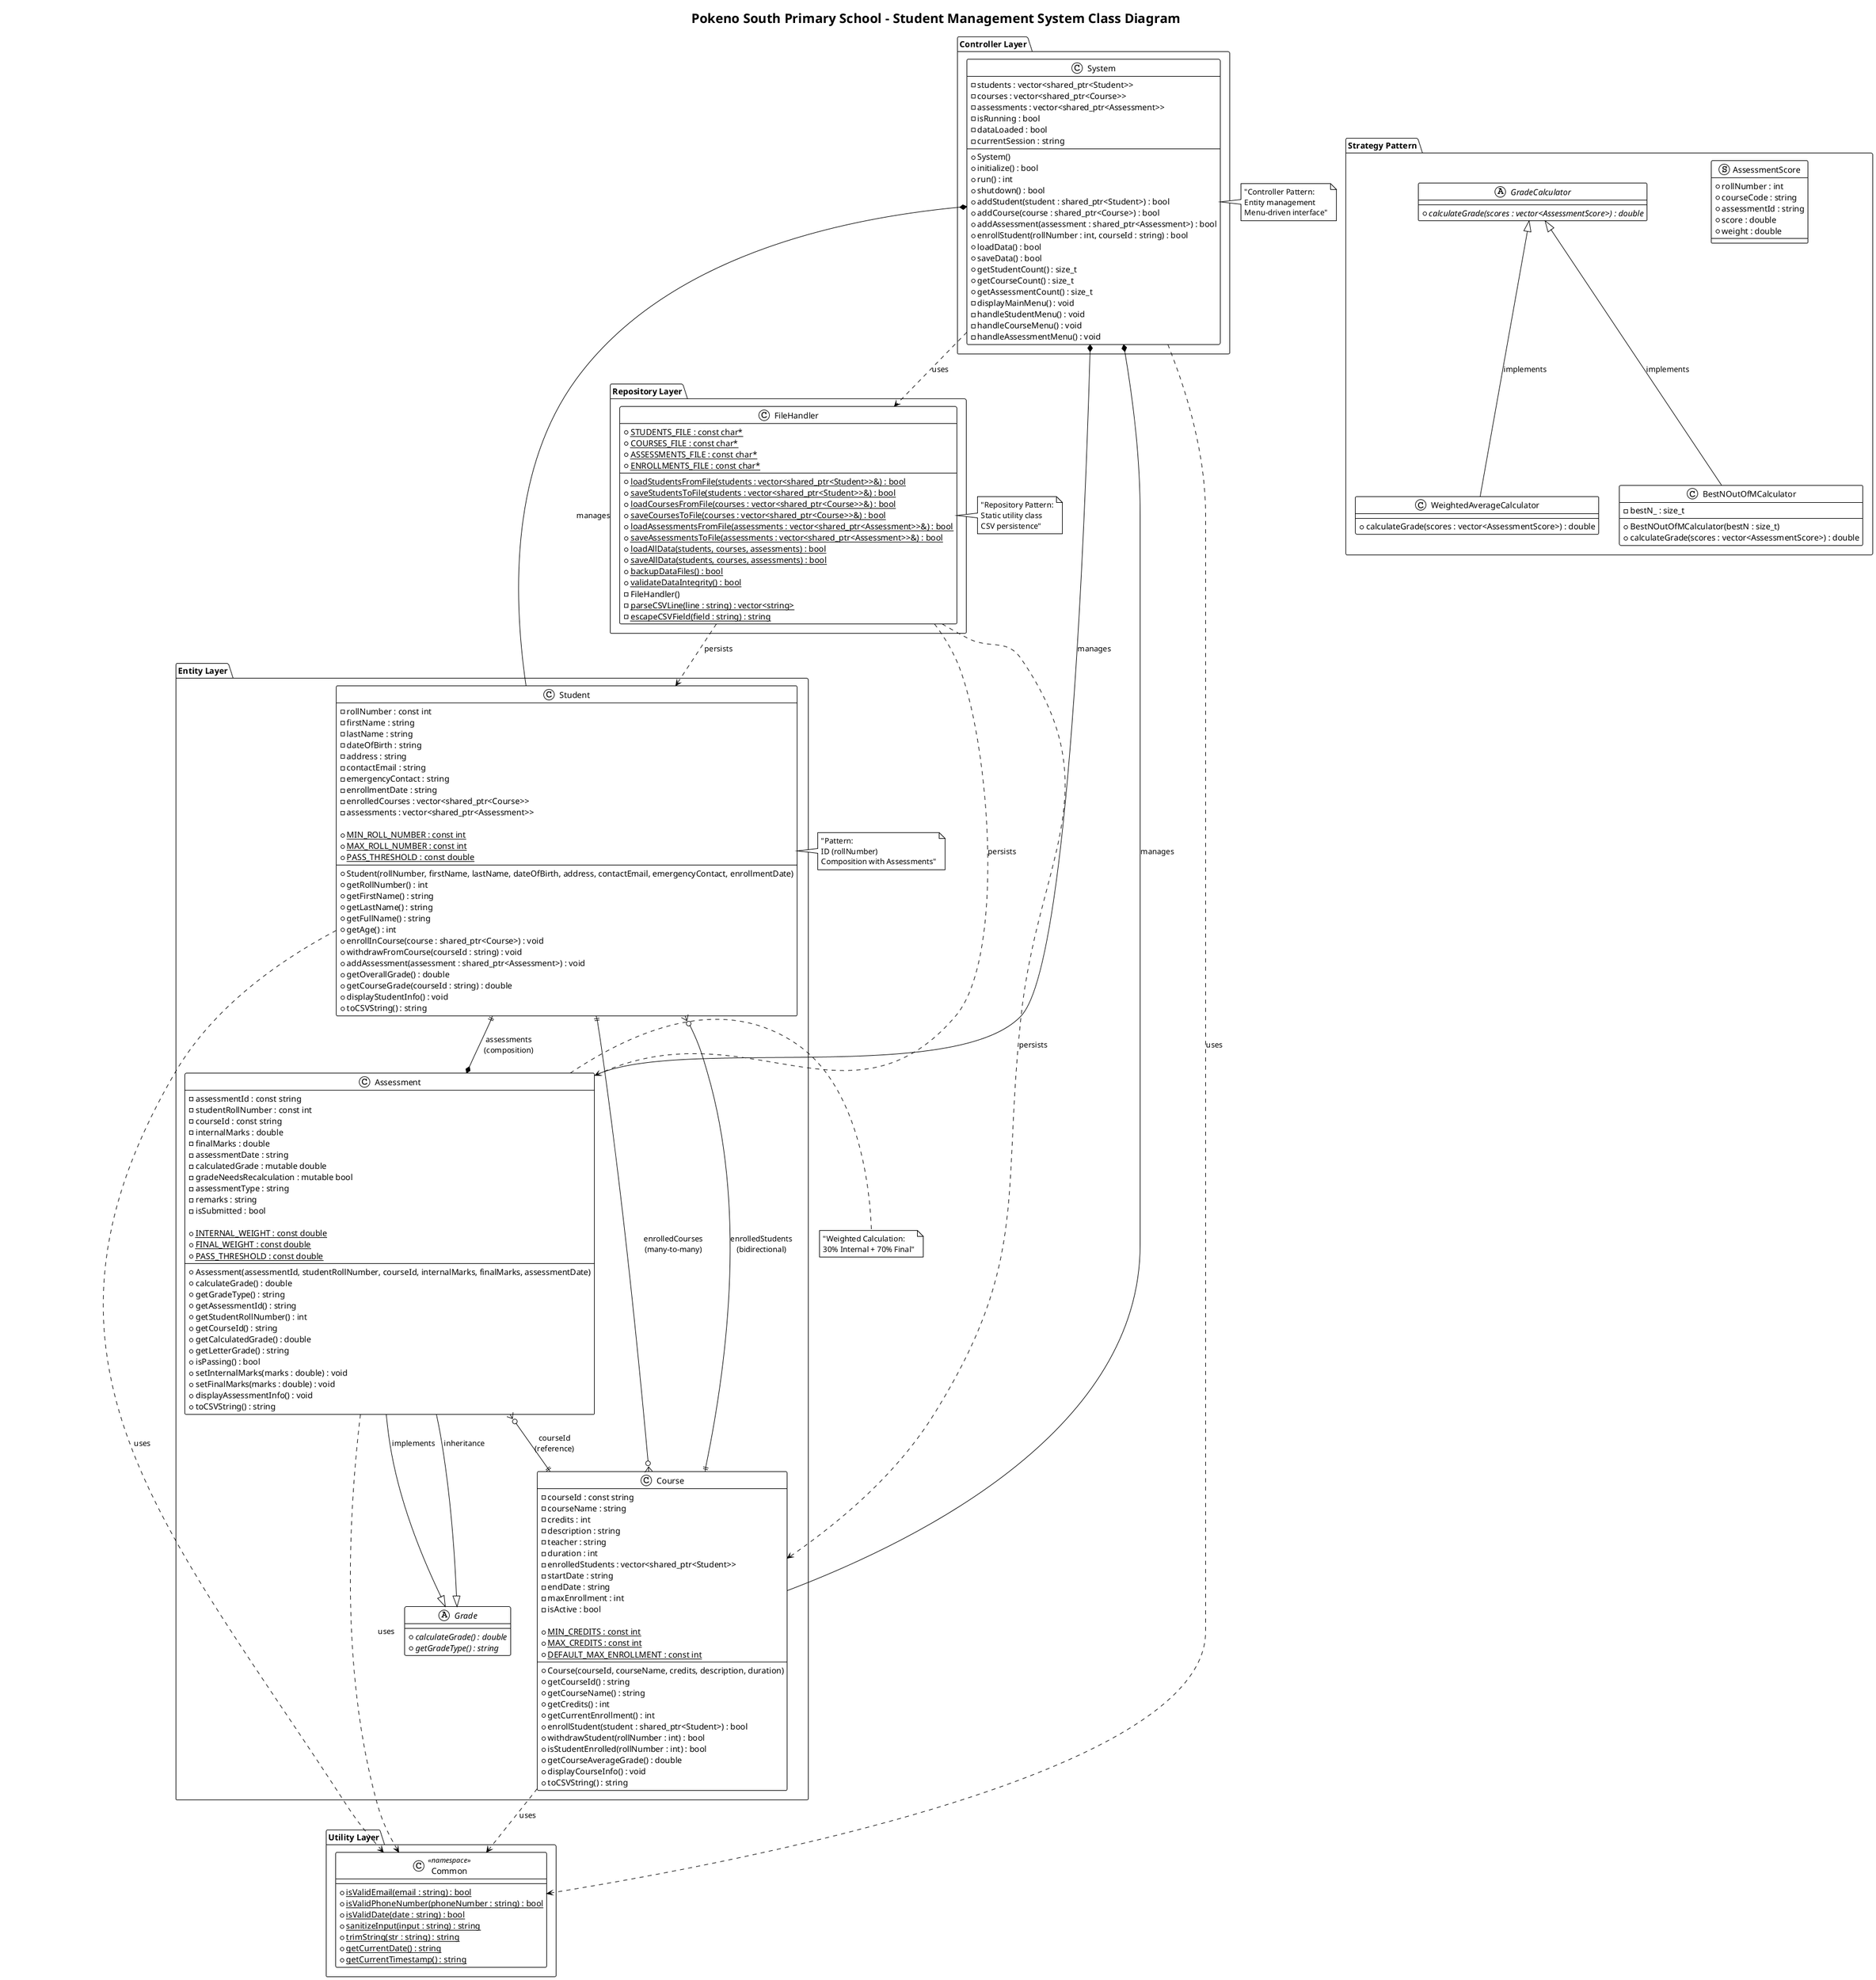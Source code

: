 @startuml PokenoSouthPrimarySchoolClassDiagram
!theme plain
title Pokeno South Primary School - Student Management System Class Diagram

' Entity Classes
package "Entity Layer" {
    abstract class Grade {
        +{abstract} calculateGrade() : double
        +{abstract} getGradeType() : string
    }

    class Student {
        -rollNumber : const int
        -firstName : string
        -lastName : string
        -dateOfBirth : string
        -address : string
        -contactEmail : string
        -emergencyContact : string
        -enrollmentDate : string
        -enrolledCourses : vector<shared_ptr<Course>>
        -assessments : vector<shared_ptr<Assessment>>

        +Student(rollNumber, firstName, lastName, dateOfBirth, address, contactEmail, emergencyContact, enrollmentDate)
        +getRollNumber() : int
        +getFirstName() : string
        +getLastName() : string
        +getFullName() : string
        +getAge() : int
        +enrollInCourse(course : shared_ptr<Course>) : void
        +withdrawFromCourse(courseId : string) : void
        +addAssessment(assessment : shared_ptr<Assessment>) : void
        +getOverallGrade() : double
        +getCourseGrade(courseId : string) : double
        +displayStudentInfo() : void
        +toCSVString() : string
        +{static} MIN_ROLL_NUMBER : const int
        +{static} MAX_ROLL_NUMBER : const int
        +{static} PASS_THRESHOLD : const double
    }

    class Course {
        -courseId : const string
        -courseName : string
        -credits : int
        -description : string
        -teacher : string
        -duration : int
        -enrolledStudents : vector<shared_ptr<Student>>
        -startDate : string
        -endDate : string
        -maxEnrollment : int
        -isActive : bool

        +Course(courseId, courseName, credits, description, duration)
        +getCourseId() : string
        +getCourseName() : string
        +getCredits() : int
        +getCurrentEnrollment() : int
        +enrollStudent(student : shared_ptr<Student>) : bool
        +withdrawStudent(rollNumber : int) : bool
        +isStudentEnrolled(rollNumber : int) : bool
        +getCourseAverageGrade() : double
        +displayCourseInfo() : void
        +toCSVString() : string
        +{static} MIN_CREDITS : const int
        +{static} MAX_CREDITS : const int
        +{static} DEFAULT_MAX_ENROLLMENT : const int
    }

    class Assessment {
        -assessmentId : const string
        -studentRollNumber : const int
        -courseId : const string
        -internalMarks : double
        -finalMarks : double
        -assessmentDate : string
        -calculatedGrade : mutable double
        -gradeNeedsRecalculation : mutable bool
        -assessmentType : string
        -remarks : string
        -isSubmitted : bool

        +Assessment(assessmentId, studentRollNumber, courseId, internalMarks, finalMarks, assessmentDate)
        +calculateGrade() : double
        +getGradeType() : string
        +getAssessmentId() : string
        +getStudentRollNumber() : int
        +getCourseId() : string
        +getCalculatedGrade() : double
        +getLetterGrade() : string
        +isPassing() : bool
        +setInternalMarks(marks : double) : void
        +setFinalMarks(marks : double) : void
        +displayAssessmentInfo() : void
        +toCSVString() : string
        +{static} INTERNAL_WEIGHT : const double
        +{static} FINAL_WEIGHT : const double
        +{static} PASS_THRESHOLD : const double
    }
}

' Strategy Pattern for Grade Calculation
package "Strategy Pattern" {
    struct AssessmentScore {
        +rollNumber : int
        +courseCode : string
        +assessmentId : string
        +score : double
        +weight : double
    }

    abstract class GradeCalculator {
        +{abstract} calculateGrade(scores : vector<AssessmentScore>) : double
    }

    class WeightedAverageCalculator {
        +calculateGrade(scores : vector<AssessmentScore>) : double
    }

    class BestNOutOfMCalculator {
        -bestN_ : size_t
        +BestNOutOfMCalculator(bestN : size_t)
        +calculateGrade(scores : vector<AssessmentScore>) : double
    }
}

' Controller Layer
package "Controller Layer" {
    class System {
        -students : vector<shared_ptr<Student>>
        -courses : vector<shared_ptr<Course>>
        -assessments : vector<shared_ptr<Assessment>>
        -isRunning : bool
        -dataLoaded : bool
        -currentSession : string

        +System()
        +initialize() : bool
        +run() : int
        +shutdown() : bool
        +addStudent(student : shared_ptr<Student>) : bool
        +addCourse(course : shared_ptr<Course>) : bool
        +addAssessment(assessment : shared_ptr<Assessment>) : bool
        +enrollStudent(rollNumber : int, courseId : string) : bool
        +loadData() : bool
        +saveData() : bool
        +getStudentCount() : size_t
        +getCourseCount() : size_t
        +getAssessmentCount() : size_t
        -displayMainMenu() : void
        -handleStudentMenu() : void
        -handleCourseMenu() : void
        -handleAssessmentMenu() : void
    }
}

' Repository Pattern
package "Repository Layer" {
    class FileHandler {
        +{static} STUDENTS_FILE : const char*
        +{static} COURSES_FILE : const char*
        +{static} ASSESSMENTS_FILE : const char*
        +{static} ENROLLMENTS_FILE : const char*

        +{static} loadStudentsFromFile(students : vector<shared_ptr<Student>>&) : bool
        +{static} saveStudentsToFile(students : vector<shared_ptr<Student>>&) : bool
        +{static} loadCoursesFromFile(courses : vector<shared_ptr<Course>>&) : bool
        +{static} saveCoursesToFile(courses : vector<shared_ptr<Course>>&) : bool
        +{static} loadAssessmentsFromFile(assessments : vector<shared_ptr<Assessment>>&) : bool
        +{static} saveAssessmentsToFile(assessments : vector<shared_ptr<Assessment>>&) : bool
        +{static} loadAllData(students, courses, assessments) : bool
        +{static} saveAllData(students, courses, assessments) : bool
        +{static} backupDataFiles() : bool
        +{static} validateDataIntegrity() : bool
        -FileHandler()
        -{static} parseCSVLine(line : string) : vector<string>
        -{static} escapeCSVField(field : string) : string
    }
}

' Utility Layer
package "Utility Layer" {
    class Common <<namespace>> {
        +{static} isValidEmail(email : string) : bool
        +{static} isValidPhoneNumber(phoneNumber : string) : bool
        +{static} isValidDate(date : string) : bool
        +{static} sanitizeInput(input : string) : string
        +{static} trimString(str : string) : string
        +{static} getCurrentDate() : string
        +{static} getCurrentTimestamp() : string
    }
}

' Relationships
Student ||--o{ Course : "enrolledCourses\n(many-to-many)"
Course ||--o{ Student : "enrolledStudents\n(bidirectional)"
Student ||--* Assessment : "assessments\n(composition)"
Assessment }o--|| Course : "courseId\n(reference)"
Assessment --|> Grade : "inheritance"
Grade <|-- Assessment : "implements"
GradeCalculator <|-- WeightedAverageCalculator : "implements"
GradeCalculator <|-- BestNOutOfMCalculator : "implements"
System *-- Student : "manages"
System *-- Course : "manages"
System *-- Assessment : "manages"
System ..> FileHandler : "uses"
FileHandler ..> Student : "persists"
FileHandler ..> Course : "persists"
FileHandler ..> Assessment : "persists"
Student ..> Common : "uses"
Course ..> Common : "uses"
Assessment ..> Common : "uses"
System ..> Common : "uses"

' Notes
note right of Student : "Pattern:\nID (rollNumber)\nComposition with Assessments"
note right of Assessment : "Weighted Calculation:\n30% Internal + 70% Final"
note right of FileHandler : "Repository Pattern:\nStatic utility class\nCSV persistence"
note right of System : "Controller Pattern:\nEntity management\nMenu-driven interface"

@enduml
